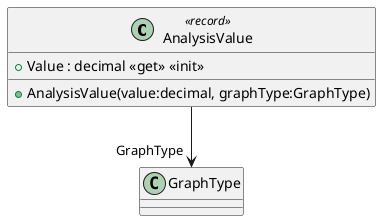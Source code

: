 @startuml
class AnalysisValue <<record>> {
    + Value : decimal <<get>> <<init>>
    + AnalysisValue(value:decimal, graphType:GraphType)
}
AnalysisValue --> "GraphType" GraphType
@enduml
